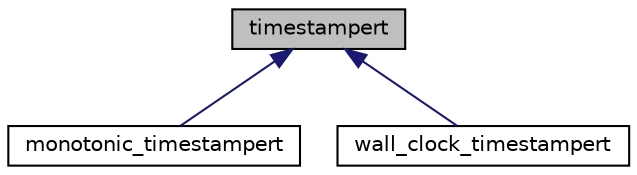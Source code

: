 digraph "timestampert"
{
 // LATEX_PDF_SIZE
  bgcolor="transparent";
  edge [fontname="Helvetica",fontsize="10",labelfontname="Helvetica",labelfontsize="10"];
  node [fontname="Helvetica",fontsize="10",shape=record];
  Node1 [label="timestampert",height=0.2,width=0.4,color="black", fillcolor="grey75", style="filled", fontcolor="black",tooltip="Timestamp class hierarchy."];
  Node1 -> Node2 [dir="back",color="midnightblue",fontsize="10",style="solid",fontname="Helvetica"];
  Node2 [label="monotonic_timestampert",height=0.2,width=0.4,color="black",URL="$classmonotonic__timestampert.html",tooltip=" "];
  Node1 -> Node3 [dir="back",color="midnightblue",fontsize="10",style="solid",fontname="Helvetica"];
  Node3 [label="wall_clock_timestampert",height=0.2,width=0.4,color="black",URL="$classwall__clock__timestampert.html",tooltip=" "];
}

